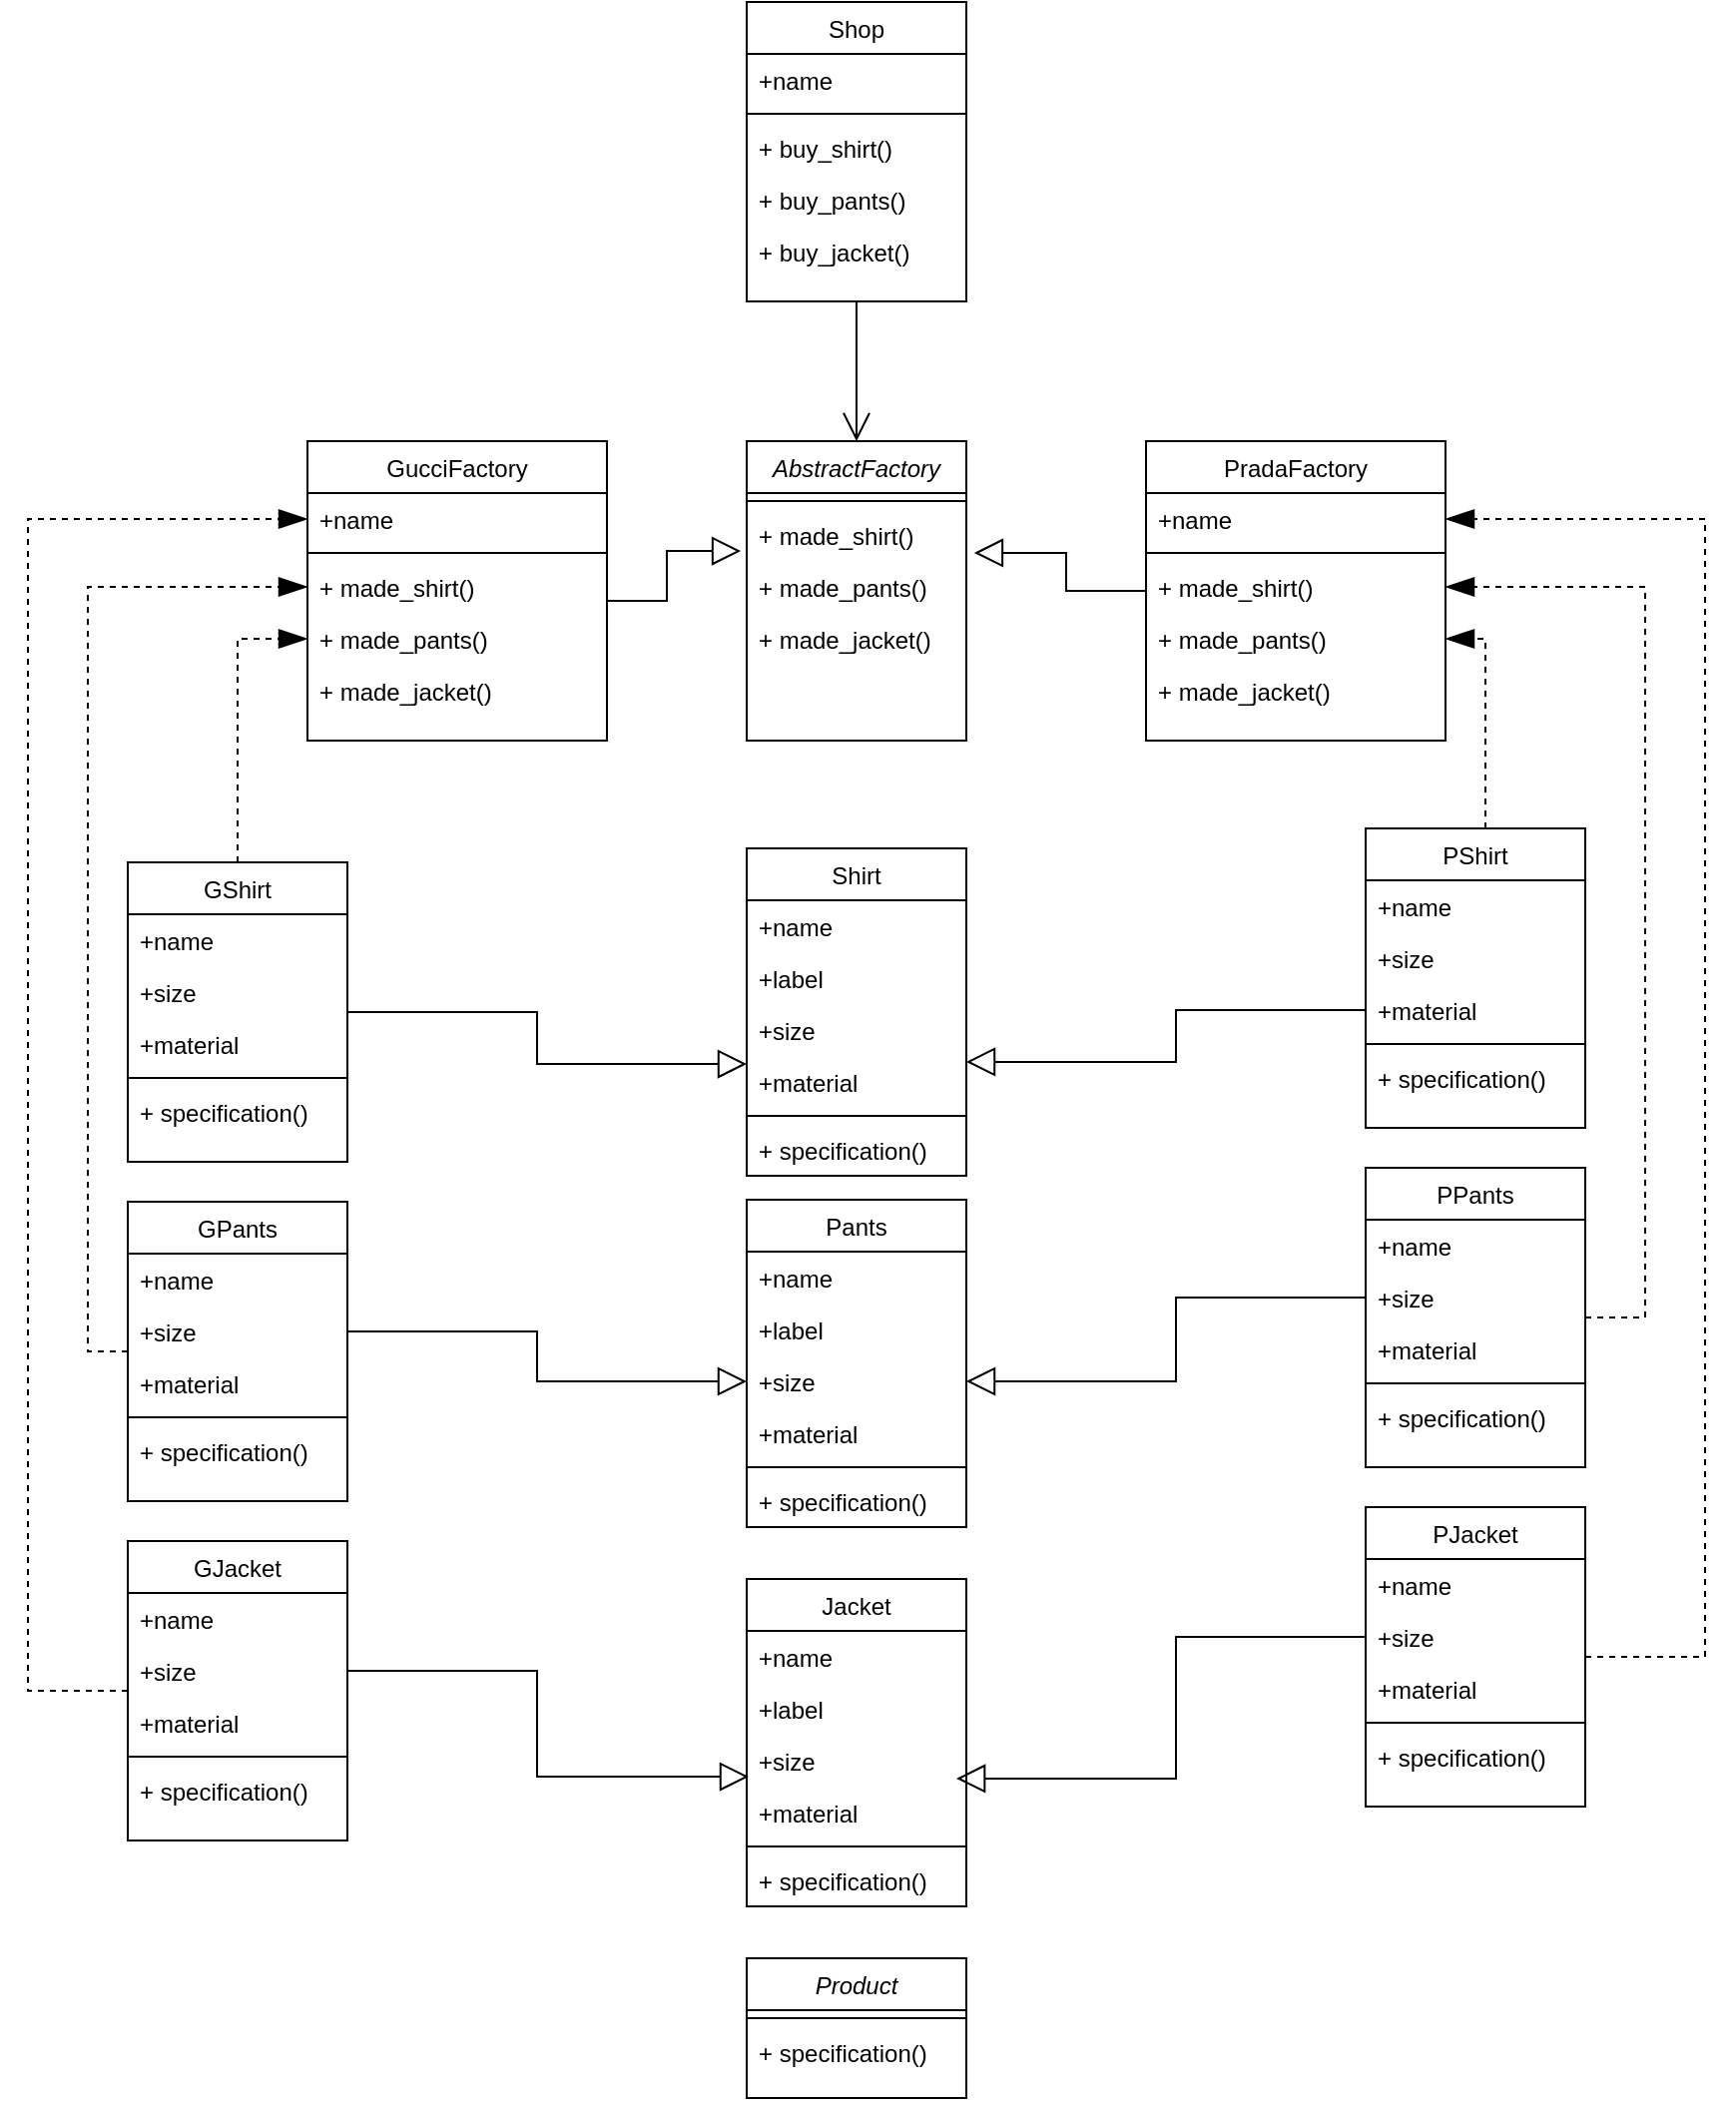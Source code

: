 <mxfile version="16.5.6" type="github">
  <diagram id="C5RBs43oDa-KdzZeNtuy" name="Page-1">
    <mxGraphModel dx="1773" dy="645" grid="1" gridSize="10" guides="1" tooltips="1" connect="1" arrows="1" fold="1" page="1" pageScale="1" pageWidth="827" pageHeight="1169" math="0" shadow="0">
      <root>
        <mxCell id="WIyWlLk6GJQsqaUBKTNV-0" />
        <mxCell id="WIyWlLk6GJQsqaUBKTNV-1" parent="WIyWlLk6GJQsqaUBKTNV-0" />
        <mxCell id="zkfFHV4jXpPFQw0GAbJ--0" value="AbstractFactory" style="swimlane;fontStyle=2;align=center;verticalAlign=top;childLayout=stackLayout;horizontal=1;startSize=26;horizontalStack=0;resizeParent=1;resizeLast=0;collapsible=1;marginBottom=0;rounded=0;shadow=0;strokeWidth=1;" parent="WIyWlLk6GJQsqaUBKTNV-1" vertex="1">
          <mxGeometry x="-260" y="380" width="110" height="150" as="geometry">
            <mxRectangle x="230" y="140" width="160" height="26" as="alternateBounds" />
          </mxGeometry>
        </mxCell>
        <mxCell id="zkfFHV4jXpPFQw0GAbJ--4" value="" style="line;html=1;strokeWidth=1;align=left;verticalAlign=middle;spacingTop=-1;spacingLeft=3;spacingRight=3;rotatable=0;labelPosition=right;points=[];portConstraint=eastwest;" parent="zkfFHV4jXpPFQw0GAbJ--0" vertex="1">
          <mxGeometry y="26" width="110" height="8" as="geometry" />
        </mxCell>
        <mxCell id="zkfFHV4jXpPFQw0GAbJ--5" value="+ made_shirt()" style="text;align=left;verticalAlign=top;spacingLeft=4;spacingRight=4;overflow=hidden;rotatable=0;points=[[0,0.5],[1,0.5]];portConstraint=eastwest;" parent="zkfFHV4jXpPFQw0GAbJ--0" vertex="1">
          <mxGeometry y="34" width="110" height="26" as="geometry" />
        </mxCell>
        <mxCell id="LVnEuupaB2JbESiv3pzQ-0" value="+ made_pants()" style="text;align=left;verticalAlign=top;spacingLeft=4;spacingRight=4;overflow=hidden;rotatable=0;points=[[0,0.5],[1,0.5]];portConstraint=eastwest;" parent="zkfFHV4jXpPFQw0GAbJ--0" vertex="1">
          <mxGeometry y="60" width="110" height="26" as="geometry" />
        </mxCell>
        <mxCell id="LVnEuupaB2JbESiv3pzQ-1" value="+ made_jacket()" style="text;align=left;verticalAlign=top;spacingLeft=4;spacingRight=4;overflow=hidden;rotatable=0;points=[[0,0.5],[1,0.5]];portConstraint=eastwest;" parent="zkfFHV4jXpPFQw0GAbJ--0" vertex="1">
          <mxGeometry y="86" width="110" height="26" as="geometry" />
        </mxCell>
        <mxCell id="LVnEuupaB2JbESiv3pzQ-2" value="Product" style="swimlane;fontStyle=2;align=center;verticalAlign=top;childLayout=stackLayout;horizontal=1;startSize=26;horizontalStack=0;resizeParent=1;resizeLast=0;collapsible=1;marginBottom=0;rounded=0;shadow=0;strokeWidth=1;" parent="WIyWlLk6GJQsqaUBKTNV-1" vertex="1">
          <mxGeometry x="-260" y="1140" width="110" height="70" as="geometry">
            <mxRectangle x="230" y="140" width="160" height="26" as="alternateBounds" />
          </mxGeometry>
        </mxCell>
        <mxCell id="LVnEuupaB2JbESiv3pzQ-4" value="" style="line;html=1;strokeWidth=1;align=left;verticalAlign=middle;spacingTop=-1;spacingLeft=3;spacingRight=3;rotatable=0;labelPosition=right;points=[];portConstraint=eastwest;" parent="LVnEuupaB2JbESiv3pzQ-2" vertex="1">
          <mxGeometry y="26" width="110" height="8" as="geometry" />
        </mxCell>
        <mxCell id="LVnEuupaB2JbESiv3pzQ-5" value="+ specification()" style="text;align=left;verticalAlign=top;spacingLeft=4;spacingRight=4;overflow=hidden;rotatable=0;points=[[0,0.5],[1,0.5]];portConstraint=eastwest;" parent="LVnEuupaB2JbESiv3pzQ-2" vertex="1">
          <mxGeometry y="34" width="110" height="26" as="geometry" />
        </mxCell>
        <mxCell id="LVnEuupaB2JbESiv3pzQ-10" value="Shirt" style="swimlane;fontStyle=0;align=center;verticalAlign=top;childLayout=stackLayout;horizontal=1;startSize=26;horizontalStack=0;resizeParent=1;resizeLast=0;collapsible=1;marginBottom=0;rounded=0;shadow=0;strokeWidth=1;" parent="WIyWlLk6GJQsqaUBKTNV-1" vertex="1">
          <mxGeometry x="-260" y="584" width="110" height="164" as="geometry">
            <mxRectangle x="230" y="140" width="160" height="26" as="alternateBounds" />
          </mxGeometry>
        </mxCell>
        <mxCell id="LVnEuupaB2JbESiv3pzQ-11" value="+name" style="text;align=left;verticalAlign=top;spacingLeft=4;spacingRight=4;overflow=hidden;rotatable=0;points=[[0,0.5],[1,0.5]];portConstraint=eastwest;" parent="LVnEuupaB2JbESiv3pzQ-10" vertex="1">
          <mxGeometry y="26" width="110" height="26" as="geometry" />
        </mxCell>
        <mxCell id="ZQeqaOWIvmMTybY1HaR6-1" value="+label" style="text;align=left;verticalAlign=top;spacingLeft=4;spacingRight=4;overflow=hidden;rotatable=0;points=[[0,0.5],[1,0.5]];portConstraint=eastwest;" vertex="1" parent="LVnEuupaB2JbESiv3pzQ-10">
          <mxGeometry y="52" width="110" height="26" as="geometry" />
        </mxCell>
        <mxCell id="LVnEuupaB2JbESiv3pzQ-12" value="+size" style="text;align=left;verticalAlign=top;spacingLeft=4;spacingRight=4;overflow=hidden;rotatable=0;points=[[0,0.5],[1,0.5]];portConstraint=eastwest;" parent="LVnEuupaB2JbESiv3pzQ-10" vertex="1">
          <mxGeometry y="78" width="110" height="26" as="geometry" />
        </mxCell>
        <mxCell id="LVnEuupaB2JbESiv3pzQ-13" value="+material" style="text;align=left;verticalAlign=top;spacingLeft=4;spacingRight=4;overflow=hidden;rotatable=0;points=[[0,0.5],[1,0.5]];portConstraint=eastwest;" parent="LVnEuupaB2JbESiv3pzQ-10" vertex="1">
          <mxGeometry y="104" width="110" height="26" as="geometry" />
        </mxCell>
        <mxCell id="LVnEuupaB2JbESiv3pzQ-14" value="" style="line;html=1;strokeWidth=1;align=left;verticalAlign=middle;spacingTop=-1;spacingLeft=3;spacingRight=3;rotatable=0;labelPosition=right;points=[];portConstraint=eastwest;" parent="LVnEuupaB2JbESiv3pzQ-10" vertex="1">
          <mxGeometry y="130" width="110" height="8" as="geometry" />
        </mxCell>
        <mxCell id="LVnEuupaB2JbESiv3pzQ-15" value="+ specification()" style="text;align=left;verticalAlign=top;spacingLeft=4;spacingRight=4;overflow=hidden;rotatable=0;points=[[0,0.5],[1,0.5]];portConstraint=eastwest;" parent="LVnEuupaB2JbESiv3pzQ-10" vertex="1">
          <mxGeometry y="138" width="110" height="26" as="geometry" />
        </mxCell>
        <mxCell id="LVnEuupaB2JbESiv3pzQ-16" value="Pants" style="swimlane;fontStyle=0;align=center;verticalAlign=top;childLayout=stackLayout;horizontal=1;startSize=26;horizontalStack=0;resizeParent=1;resizeLast=0;collapsible=1;marginBottom=0;rounded=0;shadow=0;strokeWidth=1;" parent="WIyWlLk6GJQsqaUBKTNV-1" vertex="1">
          <mxGeometry x="-260" y="760" width="110" height="164" as="geometry">
            <mxRectangle x="230" y="140" width="160" height="26" as="alternateBounds" />
          </mxGeometry>
        </mxCell>
        <mxCell id="LVnEuupaB2JbESiv3pzQ-17" value="+name" style="text;align=left;verticalAlign=top;spacingLeft=4;spacingRight=4;overflow=hidden;rotatable=0;points=[[0,0.5],[1,0.5]];portConstraint=eastwest;" parent="LVnEuupaB2JbESiv3pzQ-16" vertex="1">
          <mxGeometry y="26" width="110" height="26" as="geometry" />
        </mxCell>
        <mxCell id="ZQeqaOWIvmMTybY1HaR6-3" value="+label" style="text;align=left;verticalAlign=top;spacingLeft=4;spacingRight=4;overflow=hidden;rotatable=0;points=[[0,0.5],[1,0.5]];portConstraint=eastwest;" vertex="1" parent="LVnEuupaB2JbESiv3pzQ-16">
          <mxGeometry y="52" width="110" height="26" as="geometry" />
        </mxCell>
        <mxCell id="LVnEuupaB2JbESiv3pzQ-18" value="+size" style="text;align=left;verticalAlign=top;spacingLeft=4;spacingRight=4;overflow=hidden;rotatable=0;points=[[0,0.5],[1,0.5]];portConstraint=eastwest;" parent="LVnEuupaB2JbESiv3pzQ-16" vertex="1">
          <mxGeometry y="78" width="110" height="26" as="geometry" />
        </mxCell>
        <mxCell id="LVnEuupaB2JbESiv3pzQ-19" value="+material" style="text;align=left;verticalAlign=top;spacingLeft=4;spacingRight=4;overflow=hidden;rotatable=0;points=[[0,0.5],[1,0.5]];portConstraint=eastwest;" parent="LVnEuupaB2JbESiv3pzQ-16" vertex="1">
          <mxGeometry y="104" width="110" height="26" as="geometry" />
        </mxCell>
        <mxCell id="LVnEuupaB2JbESiv3pzQ-20" value="" style="line;html=1;strokeWidth=1;align=left;verticalAlign=middle;spacingTop=-1;spacingLeft=3;spacingRight=3;rotatable=0;labelPosition=right;points=[];portConstraint=eastwest;" parent="LVnEuupaB2JbESiv3pzQ-16" vertex="1">
          <mxGeometry y="130" width="110" height="8" as="geometry" />
        </mxCell>
        <mxCell id="LVnEuupaB2JbESiv3pzQ-21" value="+ specification()" style="text;align=left;verticalAlign=top;spacingLeft=4;spacingRight=4;overflow=hidden;rotatable=0;points=[[0,0.5],[1,0.5]];portConstraint=eastwest;" parent="LVnEuupaB2JbESiv3pzQ-16" vertex="1">
          <mxGeometry y="138" width="110" height="26" as="geometry" />
        </mxCell>
        <mxCell id="LVnEuupaB2JbESiv3pzQ-22" value="Jacket" style="swimlane;fontStyle=0;align=center;verticalAlign=top;childLayout=stackLayout;horizontal=1;startSize=26;horizontalStack=0;resizeParent=1;resizeLast=0;collapsible=1;marginBottom=0;rounded=0;shadow=0;strokeWidth=1;" parent="WIyWlLk6GJQsqaUBKTNV-1" vertex="1">
          <mxGeometry x="-260" y="950" width="110" height="164" as="geometry">
            <mxRectangle x="230" y="140" width="160" height="26" as="alternateBounds" />
          </mxGeometry>
        </mxCell>
        <mxCell id="LVnEuupaB2JbESiv3pzQ-23" value="+name" style="text;align=left;verticalAlign=top;spacingLeft=4;spacingRight=4;overflow=hidden;rotatable=0;points=[[0,0.5],[1,0.5]];portConstraint=eastwest;" parent="LVnEuupaB2JbESiv3pzQ-22" vertex="1">
          <mxGeometry y="26" width="110" height="26" as="geometry" />
        </mxCell>
        <mxCell id="ZQeqaOWIvmMTybY1HaR6-4" value="+label" style="text;align=left;verticalAlign=top;spacingLeft=4;spacingRight=4;overflow=hidden;rotatable=0;points=[[0,0.5],[1,0.5]];portConstraint=eastwest;" vertex="1" parent="LVnEuupaB2JbESiv3pzQ-22">
          <mxGeometry y="52" width="110" height="26" as="geometry" />
        </mxCell>
        <mxCell id="LVnEuupaB2JbESiv3pzQ-24" value="+size" style="text;align=left;verticalAlign=top;spacingLeft=4;spacingRight=4;overflow=hidden;rotatable=0;points=[[0,0.5],[1,0.5]];portConstraint=eastwest;" parent="LVnEuupaB2JbESiv3pzQ-22" vertex="1">
          <mxGeometry y="78" width="110" height="26" as="geometry" />
        </mxCell>
        <mxCell id="LVnEuupaB2JbESiv3pzQ-25" value="+material" style="text;align=left;verticalAlign=top;spacingLeft=4;spacingRight=4;overflow=hidden;rotatable=0;points=[[0,0.5],[1,0.5]];portConstraint=eastwest;" parent="LVnEuupaB2JbESiv3pzQ-22" vertex="1">
          <mxGeometry y="104" width="110" height="26" as="geometry" />
        </mxCell>
        <mxCell id="LVnEuupaB2JbESiv3pzQ-26" value="" style="line;html=1;strokeWidth=1;align=left;verticalAlign=middle;spacingTop=-1;spacingLeft=3;spacingRight=3;rotatable=0;labelPosition=right;points=[];portConstraint=eastwest;" parent="LVnEuupaB2JbESiv3pzQ-22" vertex="1">
          <mxGeometry y="130" width="110" height="8" as="geometry" />
        </mxCell>
        <mxCell id="LVnEuupaB2JbESiv3pzQ-27" value="+ specification()" style="text;align=left;verticalAlign=top;spacingLeft=4;spacingRight=4;overflow=hidden;rotatable=0;points=[[0,0.5],[1,0.5]];portConstraint=eastwest;" parent="LVnEuupaB2JbESiv3pzQ-22" vertex="1">
          <mxGeometry y="138" width="110" height="26" as="geometry" />
        </mxCell>
        <mxCell id="LVnEuupaB2JbESiv3pzQ-115" value="" style="group" parent="WIyWlLk6GJQsqaUBKTNV-1" vertex="1" connectable="0">
          <mxGeometry x="-570" y="380" width="240" height="701" as="geometry" />
        </mxCell>
        <mxCell id="LVnEuupaB2JbESiv3pzQ-119" style="edgeStyle=orthogonalEdgeStyle;rounded=0;orthogonalLoop=1;jettySize=auto;html=1;entryX=0;entryY=0.5;entryDx=0;entryDy=0;endArrow=blockThin;endFill=1;dashed=1;endSize=12;" parent="LVnEuupaB2JbESiv3pzQ-115" source="LVnEuupaB2JbESiv3pzQ-79" target="LVnEuupaB2JbESiv3pzQ-42" edge="1">
          <mxGeometry relative="1" as="geometry">
            <Array as="points">
              <mxPoint x="-20" y="456" />
              <mxPoint x="-20" y="73" />
            </Array>
          </mxGeometry>
        </mxCell>
        <mxCell id="LVnEuupaB2JbESiv3pzQ-79" value="GPants" style="swimlane;fontStyle=0;align=center;verticalAlign=top;childLayout=stackLayout;horizontal=1;startSize=26;horizontalStack=0;resizeParent=1;resizeLast=0;collapsible=1;marginBottom=0;rounded=0;shadow=0;strokeWidth=1;" parent="LVnEuupaB2JbESiv3pzQ-115" vertex="1">
          <mxGeometry y="381" width="110" height="150" as="geometry">
            <mxRectangle x="230" y="140" width="160" height="26" as="alternateBounds" />
          </mxGeometry>
        </mxCell>
        <mxCell id="LVnEuupaB2JbESiv3pzQ-80" value="+name" style="text;align=left;verticalAlign=top;spacingLeft=4;spacingRight=4;overflow=hidden;rotatable=0;points=[[0,0.5],[1,0.5]];portConstraint=eastwest;" parent="LVnEuupaB2JbESiv3pzQ-79" vertex="1">
          <mxGeometry y="26" width="110" height="26" as="geometry" />
        </mxCell>
        <mxCell id="LVnEuupaB2JbESiv3pzQ-81" value="+size" style="text;align=left;verticalAlign=top;spacingLeft=4;spacingRight=4;overflow=hidden;rotatable=0;points=[[0,0.5],[1,0.5]];portConstraint=eastwest;" parent="LVnEuupaB2JbESiv3pzQ-79" vertex="1">
          <mxGeometry y="52" width="110" height="26" as="geometry" />
        </mxCell>
        <mxCell id="LVnEuupaB2JbESiv3pzQ-82" value="+material" style="text;align=left;verticalAlign=top;spacingLeft=4;spacingRight=4;overflow=hidden;rotatable=0;points=[[0,0.5],[1,0.5]];portConstraint=eastwest;" parent="LVnEuupaB2JbESiv3pzQ-79" vertex="1">
          <mxGeometry y="78" width="110" height="26" as="geometry" />
        </mxCell>
        <mxCell id="LVnEuupaB2JbESiv3pzQ-83" value="" style="line;html=1;strokeWidth=1;align=left;verticalAlign=middle;spacingTop=-1;spacingLeft=3;spacingRight=3;rotatable=0;labelPosition=right;points=[];portConstraint=eastwest;" parent="LVnEuupaB2JbESiv3pzQ-79" vertex="1">
          <mxGeometry y="104" width="110" height="8" as="geometry" />
        </mxCell>
        <mxCell id="LVnEuupaB2JbESiv3pzQ-84" value="+ specification()" style="text;align=left;verticalAlign=top;spacingLeft=4;spacingRight=4;overflow=hidden;rotatable=0;points=[[0,0.5],[1,0.5]];portConstraint=eastwest;" parent="LVnEuupaB2JbESiv3pzQ-79" vertex="1">
          <mxGeometry y="112" width="110" height="26" as="geometry" />
        </mxCell>
        <mxCell id="LVnEuupaB2JbESiv3pzQ-120" style="edgeStyle=orthogonalEdgeStyle;rounded=0;orthogonalLoop=1;jettySize=auto;html=1;entryX=0;entryY=0.5;entryDx=0;entryDy=0;endArrow=blockThin;endFill=1;dashed=1;endSize=12;" parent="LVnEuupaB2JbESiv3pzQ-115" source="LVnEuupaB2JbESiv3pzQ-85" target="LVnEuupaB2JbESiv3pzQ-40" edge="1">
          <mxGeometry relative="1" as="geometry">
            <Array as="points">
              <mxPoint x="-50" y="626" />
              <mxPoint x="-50" y="39" />
            </Array>
          </mxGeometry>
        </mxCell>
        <mxCell id="LVnEuupaB2JbESiv3pzQ-85" value="GJacket" style="swimlane;fontStyle=0;align=center;verticalAlign=top;childLayout=stackLayout;horizontal=1;startSize=26;horizontalStack=0;resizeParent=1;resizeLast=0;collapsible=1;marginBottom=0;rounded=0;shadow=0;strokeWidth=1;" parent="LVnEuupaB2JbESiv3pzQ-115" vertex="1">
          <mxGeometry y="551" width="110" height="150" as="geometry">
            <mxRectangle x="230" y="140" width="160" height="26" as="alternateBounds" />
          </mxGeometry>
        </mxCell>
        <mxCell id="LVnEuupaB2JbESiv3pzQ-86" value="+name" style="text;align=left;verticalAlign=top;spacingLeft=4;spacingRight=4;overflow=hidden;rotatable=0;points=[[0,0.5],[1,0.5]];portConstraint=eastwest;" parent="LVnEuupaB2JbESiv3pzQ-85" vertex="1">
          <mxGeometry y="26" width="110" height="26" as="geometry" />
        </mxCell>
        <mxCell id="LVnEuupaB2JbESiv3pzQ-87" value="+size" style="text;align=left;verticalAlign=top;spacingLeft=4;spacingRight=4;overflow=hidden;rotatable=0;points=[[0,0.5],[1,0.5]];portConstraint=eastwest;" parent="LVnEuupaB2JbESiv3pzQ-85" vertex="1">
          <mxGeometry y="52" width="110" height="26" as="geometry" />
        </mxCell>
        <mxCell id="LVnEuupaB2JbESiv3pzQ-88" value="+material" style="text;align=left;verticalAlign=top;spacingLeft=4;spacingRight=4;overflow=hidden;rotatable=0;points=[[0,0.5],[1,0.5]];portConstraint=eastwest;" parent="LVnEuupaB2JbESiv3pzQ-85" vertex="1">
          <mxGeometry y="78" width="110" height="26" as="geometry" />
        </mxCell>
        <mxCell id="LVnEuupaB2JbESiv3pzQ-89" value="" style="line;html=1;strokeWidth=1;align=left;verticalAlign=middle;spacingTop=-1;spacingLeft=3;spacingRight=3;rotatable=0;labelPosition=right;points=[];portConstraint=eastwest;" parent="LVnEuupaB2JbESiv3pzQ-85" vertex="1">
          <mxGeometry y="104" width="110" height="8" as="geometry" />
        </mxCell>
        <mxCell id="LVnEuupaB2JbESiv3pzQ-90" value="+ specification()" style="text;align=left;verticalAlign=top;spacingLeft=4;spacingRight=4;overflow=hidden;rotatable=0;points=[[0,0.5],[1,0.5]];portConstraint=eastwest;" parent="LVnEuupaB2JbESiv3pzQ-85" vertex="1">
          <mxGeometry y="112" width="110" height="26" as="geometry" />
        </mxCell>
        <mxCell id="LVnEuupaB2JbESiv3pzQ-39" value="GucciFactory" style="swimlane;fontStyle=0;align=center;verticalAlign=top;childLayout=stackLayout;horizontal=1;startSize=26;horizontalStack=0;resizeParent=1;resizeLast=0;collapsible=1;marginBottom=0;rounded=0;shadow=0;strokeWidth=1;" parent="LVnEuupaB2JbESiv3pzQ-115" vertex="1">
          <mxGeometry x="90" width="150" height="150" as="geometry">
            <mxRectangle x="230" y="140" width="160" height="26" as="alternateBounds" />
          </mxGeometry>
        </mxCell>
        <mxCell id="LVnEuupaB2JbESiv3pzQ-40" value="+name" style="text;align=left;verticalAlign=top;spacingLeft=4;spacingRight=4;overflow=hidden;rotatable=0;points=[[0,0.5],[1,0.5]];portConstraint=eastwest;" parent="LVnEuupaB2JbESiv3pzQ-39" vertex="1">
          <mxGeometry y="26" width="150" height="26" as="geometry" />
        </mxCell>
        <mxCell id="LVnEuupaB2JbESiv3pzQ-41" value="" style="line;html=1;strokeWidth=1;align=left;verticalAlign=middle;spacingTop=-1;spacingLeft=3;spacingRight=3;rotatable=0;labelPosition=right;points=[];portConstraint=eastwest;" parent="LVnEuupaB2JbESiv3pzQ-39" vertex="1">
          <mxGeometry y="52" width="150" height="8" as="geometry" />
        </mxCell>
        <mxCell id="LVnEuupaB2JbESiv3pzQ-42" value="+ made_shirt()" style="text;align=left;verticalAlign=top;spacingLeft=4;spacingRight=4;overflow=hidden;rotatable=0;points=[[0,0.5],[1,0.5]];portConstraint=eastwest;" parent="LVnEuupaB2JbESiv3pzQ-39" vertex="1">
          <mxGeometry y="60" width="150" height="26" as="geometry" />
        </mxCell>
        <mxCell id="LVnEuupaB2JbESiv3pzQ-43" value="+ made_pants()" style="text;align=left;verticalAlign=top;spacingLeft=4;spacingRight=4;overflow=hidden;rotatable=0;points=[[0,0.5],[1,0.5]];portConstraint=eastwest;" parent="LVnEuupaB2JbESiv3pzQ-39" vertex="1">
          <mxGeometry y="86" width="150" height="26" as="geometry" />
        </mxCell>
        <mxCell id="LVnEuupaB2JbESiv3pzQ-44" value="+ made_jacket()" style="text;align=left;verticalAlign=top;spacingLeft=4;spacingRight=4;overflow=hidden;rotatable=0;points=[[0,0.5],[1,0.5]];portConstraint=eastwest;" parent="LVnEuupaB2JbESiv3pzQ-39" vertex="1">
          <mxGeometry y="112" width="150" height="26" as="geometry" />
        </mxCell>
        <mxCell id="LVnEuupaB2JbESiv3pzQ-118" style="edgeStyle=orthogonalEdgeStyle;rounded=0;orthogonalLoop=1;jettySize=auto;html=1;endArrow=blockThin;endFill=1;dashed=1;endSize=12;" parent="LVnEuupaB2JbESiv3pzQ-115" source="LVnEuupaB2JbESiv3pzQ-73" target="LVnEuupaB2JbESiv3pzQ-43" edge="1">
          <mxGeometry relative="1" as="geometry" />
        </mxCell>
        <mxCell id="LVnEuupaB2JbESiv3pzQ-73" value="GShirt" style="swimlane;fontStyle=0;align=center;verticalAlign=top;childLayout=stackLayout;horizontal=1;startSize=26;horizontalStack=0;resizeParent=1;resizeLast=0;collapsible=1;marginBottom=0;rounded=0;shadow=0;strokeWidth=1;" parent="LVnEuupaB2JbESiv3pzQ-115" vertex="1">
          <mxGeometry y="211" width="110" height="150" as="geometry">
            <mxRectangle x="230" y="140" width="160" height="26" as="alternateBounds" />
          </mxGeometry>
        </mxCell>
        <mxCell id="LVnEuupaB2JbESiv3pzQ-74" value="+name" style="text;align=left;verticalAlign=top;spacingLeft=4;spacingRight=4;overflow=hidden;rotatable=0;points=[[0,0.5],[1,0.5]];portConstraint=eastwest;" parent="LVnEuupaB2JbESiv3pzQ-73" vertex="1">
          <mxGeometry y="26" width="110" height="26" as="geometry" />
        </mxCell>
        <mxCell id="LVnEuupaB2JbESiv3pzQ-75" value="+size" style="text;align=left;verticalAlign=top;spacingLeft=4;spacingRight=4;overflow=hidden;rotatable=0;points=[[0,0.5],[1,0.5]];portConstraint=eastwest;" parent="LVnEuupaB2JbESiv3pzQ-73" vertex="1">
          <mxGeometry y="52" width="110" height="26" as="geometry" />
        </mxCell>
        <mxCell id="LVnEuupaB2JbESiv3pzQ-76" value="+material" style="text;align=left;verticalAlign=top;spacingLeft=4;spacingRight=4;overflow=hidden;rotatable=0;points=[[0,0.5],[1,0.5]];portConstraint=eastwest;" parent="LVnEuupaB2JbESiv3pzQ-73" vertex="1">
          <mxGeometry y="78" width="110" height="26" as="geometry" />
        </mxCell>
        <mxCell id="LVnEuupaB2JbESiv3pzQ-77" value="" style="line;html=1;strokeWidth=1;align=left;verticalAlign=middle;spacingTop=-1;spacingLeft=3;spacingRight=3;rotatable=0;labelPosition=right;points=[];portConstraint=eastwest;" parent="LVnEuupaB2JbESiv3pzQ-73" vertex="1">
          <mxGeometry y="104" width="110" height="8" as="geometry" />
        </mxCell>
        <mxCell id="LVnEuupaB2JbESiv3pzQ-78" value="+ specification()" style="text;align=left;verticalAlign=top;spacingLeft=4;spacingRight=4;overflow=hidden;rotatable=0;points=[[0,0.5],[1,0.5]];portConstraint=eastwest;" parent="LVnEuupaB2JbESiv3pzQ-73" vertex="1">
          <mxGeometry y="112" width="110" height="26" as="geometry" />
        </mxCell>
        <mxCell id="LVnEuupaB2JbESiv3pzQ-117" value="" style="group" parent="WIyWlLk6GJQsqaUBKTNV-1" vertex="1" connectable="0">
          <mxGeometry x="-60" y="380" width="220" height="684" as="geometry" />
        </mxCell>
        <mxCell id="LVnEuupaB2JbESiv3pzQ-122" style="edgeStyle=orthogonalEdgeStyle;rounded=0;orthogonalLoop=1;jettySize=auto;html=1;entryX=1;entryY=0.5;entryDx=0;entryDy=0;endArrow=blockThin;endFill=1;dashed=1;endSize=12;" parent="LVnEuupaB2JbESiv3pzQ-117" source="LVnEuupaB2JbESiv3pzQ-97" target="LVnEuupaB2JbESiv3pzQ-48" edge="1">
          <mxGeometry relative="1" as="geometry">
            <Array as="points">
              <mxPoint x="250" y="439" />
              <mxPoint x="250" y="73" />
            </Array>
          </mxGeometry>
        </mxCell>
        <mxCell id="LVnEuupaB2JbESiv3pzQ-97" value="PPants" style="swimlane;fontStyle=0;align=center;verticalAlign=top;childLayout=stackLayout;horizontal=1;startSize=26;horizontalStack=0;resizeParent=1;resizeLast=0;collapsible=1;marginBottom=0;rounded=0;shadow=0;strokeWidth=1;" parent="LVnEuupaB2JbESiv3pzQ-117" vertex="1">
          <mxGeometry x="110" y="364" width="110" height="150" as="geometry">
            <mxRectangle x="230" y="140" width="160" height="26" as="alternateBounds" />
          </mxGeometry>
        </mxCell>
        <mxCell id="LVnEuupaB2JbESiv3pzQ-98" value="+name" style="text;align=left;verticalAlign=top;spacingLeft=4;spacingRight=4;overflow=hidden;rotatable=0;points=[[0,0.5],[1,0.5]];portConstraint=eastwest;" parent="LVnEuupaB2JbESiv3pzQ-97" vertex="1">
          <mxGeometry y="26" width="110" height="26" as="geometry" />
        </mxCell>
        <mxCell id="LVnEuupaB2JbESiv3pzQ-99" value="+size" style="text;align=left;verticalAlign=top;spacingLeft=4;spacingRight=4;overflow=hidden;rotatable=0;points=[[0,0.5],[1,0.5]];portConstraint=eastwest;" parent="LVnEuupaB2JbESiv3pzQ-97" vertex="1">
          <mxGeometry y="52" width="110" height="26" as="geometry" />
        </mxCell>
        <mxCell id="LVnEuupaB2JbESiv3pzQ-100" value="+material" style="text;align=left;verticalAlign=top;spacingLeft=4;spacingRight=4;overflow=hidden;rotatable=0;points=[[0,0.5],[1,0.5]];portConstraint=eastwest;" parent="LVnEuupaB2JbESiv3pzQ-97" vertex="1">
          <mxGeometry y="78" width="110" height="26" as="geometry" />
        </mxCell>
        <mxCell id="LVnEuupaB2JbESiv3pzQ-101" value="" style="line;html=1;strokeWidth=1;align=left;verticalAlign=middle;spacingTop=-1;spacingLeft=3;spacingRight=3;rotatable=0;labelPosition=right;points=[];portConstraint=eastwest;" parent="LVnEuupaB2JbESiv3pzQ-97" vertex="1">
          <mxGeometry y="104" width="110" height="8" as="geometry" />
        </mxCell>
        <mxCell id="LVnEuupaB2JbESiv3pzQ-102" value="+ specification()" style="text;align=left;verticalAlign=top;spacingLeft=4;spacingRight=4;overflow=hidden;rotatable=0;points=[[0,0.5],[1,0.5]];portConstraint=eastwest;" parent="LVnEuupaB2JbESiv3pzQ-97" vertex="1">
          <mxGeometry y="112" width="110" height="26" as="geometry" />
        </mxCell>
        <mxCell id="LVnEuupaB2JbESiv3pzQ-123" style="edgeStyle=orthogonalEdgeStyle;rounded=0;orthogonalLoop=1;jettySize=auto;html=1;entryX=1;entryY=0.5;entryDx=0;entryDy=0;endArrow=blockThin;endFill=1;dashed=1;endSize=12;" parent="LVnEuupaB2JbESiv3pzQ-117" source="LVnEuupaB2JbESiv3pzQ-103" target="LVnEuupaB2JbESiv3pzQ-46" edge="1">
          <mxGeometry relative="1" as="geometry">
            <Array as="points">
              <mxPoint x="280" y="609" />
              <mxPoint x="280" y="39" />
            </Array>
          </mxGeometry>
        </mxCell>
        <mxCell id="LVnEuupaB2JbESiv3pzQ-103" value="PJacket" style="swimlane;fontStyle=0;align=center;verticalAlign=top;childLayout=stackLayout;horizontal=1;startSize=26;horizontalStack=0;resizeParent=1;resizeLast=0;collapsible=1;marginBottom=0;rounded=0;shadow=0;strokeWidth=1;" parent="LVnEuupaB2JbESiv3pzQ-117" vertex="1">
          <mxGeometry x="110" y="534" width="110" height="150" as="geometry">
            <mxRectangle x="230" y="140" width="160" height="26" as="alternateBounds" />
          </mxGeometry>
        </mxCell>
        <mxCell id="LVnEuupaB2JbESiv3pzQ-104" value="+name" style="text;align=left;verticalAlign=top;spacingLeft=4;spacingRight=4;overflow=hidden;rotatable=0;points=[[0,0.5],[1,0.5]];portConstraint=eastwest;" parent="LVnEuupaB2JbESiv3pzQ-103" vertex="1">
          <mxGeometry y="26" width="110" height="26" as="geometry" />
        </mxCell>
        <mxCell id="LVnEuupaB2JbESiv3pzQ-105" value="+size" style="text;align=left;verticalAlign=top;spacingLeft=4;spacingRight=4;overflow=hidden;rotatable=0;points=[[0,0.5],[1,0.5]];portConstraint=eastwest;" parent="LVnEuupaB2JbESiv3pzQ-103" vertex="1">
          <mxGeometry y="52" width="110" height="26" as="geometry" />
        </mxCell>
        <mxCell id="LVnEuupaB2JbESiv3pzQ-106" value="+material" style="text;align=left;verticalAlign=top;spacingLeft=4;spacingRight=4;overflow=hidden;rotatable=0;points=[[0,0.5],[1,0.5]];portConstraint=eastwest;" parent="LVnEuupaB2JbESiv3pzQ-103" vertex="1">
          <mxGeometry y="78" width="110" height="26" as="geometry" />
        </mxCell>
        <mxCell id="LVnEuupaB2JbESiv3pzQ-107" value="" style="line;html=1;strokeWidth=1;align=left;verticalAlign=middle;spacingTop=-1;spacingLeft=3;spacingRight=3;rotatable=0;labelPosition=right;points=[];portConstraint=eastwest;" parent="LVnEuupaB2JbESiv3pzQ-103" vertex="1">
          <mxGeometry y="104" width="110" height="8" as="geometry" />
        </mxCell>
        <mxCell id="LVnEuupaB2JbESiv3pzQ-108" value="+ specification()" style="text;align=left;verticalAlign=top;spacingLeft=4;spacingRight=4;overflow=hidden;rotatable=0;points=[[0,0.5],[1,0.5]];portConstraint=eastwest;" parent="LVnEuupaB2JbESiv3pzQ-103" vertex="1">
          <mxGeometry y="112" width="110" height="26" as="geometry" />
        </mxCell>
        <mxCell id="LVnEuupaB2JbESiv3pzQ-45" value="PradaFactory" style="swimlane;fontStyle=0;align=center;verticalAlign=top;childLayout=stackLayout;horizontal=1;startSize=26;horizontalStack=0;resizeParent=1;resizeLast=0;collapsible=1;marginBottom=0;rounded=0;shadow=0;strokeWidth=1;" parent="LVnEuupaB2JbESiv3pzQ-117" vertex="1">
          <mxGeometry width="150" height="150" as="geometry">
            <mxRectangle x="230" y="140" width="160" height="26" as="alternateBounds" />
          </mxGeometry>
        </mxCell>
        <mxCell id="LVnEuupaB2JbESiv3pzQ-46" value="+name" style="text;align=left;verticalAlign=top;spacingLeft=4;spacingRight=4;overflow=hidden;rotatable=0;points=[[0,0.5],[1,0.5]];portConstraint=eastwest;" parent="LVnEuupaB2JbESiv3pzQ-45" vertex="1">
          <mxGeometry y="26" width="150" height="26" as="geometry" />
        </mxCell>
        <mxCell id="LVnEuupaB2JbESiv3pzQ-47" value="" style="line;html=1;strokeWidth=1;align=left;verticalAlign=middle;spacingTop=-1;spacingLeft=3;spacingRight=3;rotatable=0;labelPosition=right;points=[];portConstraint=eastwest;" parent="LVnEuupaB2JbESiv3pzQ-45" vertex="1">
          <mxGeometry y="52" width="150" height="8" as="geometry" />
        </mxCell>
        <mxCell id="LVnEuupaB2JbESiv3pzQ-48" value="+ made_shirt()" style="text;align=left;verticalAlign=top;spacingLeft=4;spacingRight=4;overflow=hidden;rotatable=0;points=[[0,0.5],[1,0.5]];portConstraint=eastwest;" parent="LVnEuupaB2JbESiv3pzQ-45" vertex="1">
          <mxGeometry y="60" width="150" height="26" as="geometry" />
        </mxCell>
        <mxCell id="LVnEuupaB2JbESiv3pzQ-49" value="+ made_pants()" style="text;align=left;verticalAlign=top;spacingLeft=4;spacingRight=4;overflow=hidden;rotatable=0;points=[[0,0.5],[1,0.5]];portConstraint=eastwest;" parent="LVnEuupaB2JbESiv3pzQ-45" vertex="1">
          <mxGeometry y="86" width="150" height="26" as="geometry" />
        </mxCell>
        <mxCell id="LVnEuupaB2JbESiv3pzQ-50" value="+ made_jacket()" style="text;align=left;verticalAlign=top;spacingLeft=4;spacingRight=4;overflow=hidden;rotatable=0;points=[[0,0.5],[1,0.5]];portConstraint=eastwest;" parent="LVnEuupaB2JbESiv3pzQ-45" vertex="1">
          <mxGeometry y="112" width="150" height="26" as="geometry" />
        </mxCell>
        <mxCell id="LVnEuupaB2JbESiv3pzQ-121" style="edgeStyle=orthogonalEdgeStyle;rounded=0;orthogonalLoop=1;jettySize=auto;html=1;entryX=1;entryY=0.5;entryDx=0;entryDy=0;endArrow=blockThin;endFill=1;dashed=1;endSize=12;" parent="LVnEuupaB2JbESiv3pzQ-117" source="LVnEuupaB2JbESiv3pzQ-91" target="LVnEuupaB2JbESiv3pzQ-49" edge="1">
          <mxGeometry relative="1" as="geometry">
            <Array as="points">
              <mxPoint x="170" y="99" />
            </Array>
          </mxGeometry>
        </mxCell>
        <mxCell id="LVnEuupaB2JbESiv3pzQ-91" value="PShirt" style="swimlane;fontStyle=0;align=center;verticalAlign=top;childLayout=stackLayout;horizontal=1;startSize=26;horizontalStack=0;resizeParent=1;resizeLast=0;collapsible=1;marginBottom=0;rounded=0;shadow=0;strokeWidth=1;" parent="LVnEuupaB2JbESiv3pzQ-117" vertex="1">
          <mxGeometry x="110" y="194" width="110" height="150" as="geometry">
            <mxRectangle x="230" y="140" width="160" height="26" as="alternateBounds" />
          </mxGeometry>
        </mxCell>
        <mxCell id="LVnEuupaB2JbESiv3pzQ-92" value="+name" style="text;align=left;verticalAlign=top;spacingLeft=4;spacingRight=4;overflow=hidden;rotatable=0;points=[[0,0.5],[1,0.5]];portConstraint=eastwest;" parent="LVnEuupaB2JbESiv3pzQ-91" vertex="1">
          <mxGeometry y="26" width="110" height="26" as="geometry" />
        </mxCell>
        <mxCell id="LVnEuupaB2JbESiv3pzQ-93" value="+size" style="text;align=left;verticalAlign=top;spacingLeft=4;spacingRight=4;overflow=hidden;rotatable=0;points=[[0,0.5],[1,0.5]];portConstraint=eastwest;" parent="LVnEuupaB2JbESiv3pzQ-91" vertex="1">
          <mxGeometry y="52" width="110" height="26" as="geometry" />
        </mxCell>
        <mxCell id="LVnEuupaB2JbESiv3pzQ-94" value="+material" style="text;align=left;verticalAlign=top;spacingLeft=4;spacingRight=4;overflow=hidden;rotatable=0;points=[[0,0.5],[1,0.5]];portConstraint=eastwest;" parent="LVnEuupaB2JbESiv3pzQ-91" vertex="1">
          <mxGeometry y="78" width="110" height="26" as="geometry" />
        </mxCell>
        <mxCell id="LVnEuupaB2JbESiv3pzQ-95" value="" style="line;html=1;strokeWidth=1;align=left;verticalAlign=middle;spacingTop=-1;spacingLeft=3;spacingRight=3;rotatable=0;labelPosition=right;points=[];portConstraint=eastwest;" parent="LVnEuupaB2JbESiv3pzQ-91" vertex="1">
          <mxGeometry y="104" width="110" height="8" as="geometry" />
        </mxCell>
        <mxCell id="LVnEuupaB2JbESiv3pzQ-96" value="+ specification()" style="text;align=left;verticalAlign=top;spacingLeft=4;spacingRight=4;overflow=hidden;rotatable=0;points=[[0,0.5],[1,0.5]];portConstraint=eastwest;" parent="LVnEuupaB2JbESiv3pzQ-91" vertex="1">
          <mxGeometry y="112" width="110" height="26" as="geometry" />
        </mxCell>
        <mxCell id="LVnEuupaB2JbESiv3pzQ-126" style="edgeStyle=orthogonalEdgeStyle;rounded=0;orthogonalLoop=1;jettySize=auto;html=1;entryX=-0.027;entryY=0.808;entryDx=0;entryDy=0;entryPerimeter=0;endArrow=block;endFill=0;endSize=12;" parent="WIyWlLk6GJQsqaUBKTNV-1" source="LVnEuupaB2JbESiv3pzQ-39" target="zkfFHV4jXpPFQw0GAbJ--5" edge="1">
          <mxGeometry relative="1" as="geometry">
            <Array as="points">
              <mxPoint x="-300" y="460" />
              <mxPoint x="-300" y="435" />
            </Array>
          </mxGeometry>
        </mxCell>
        <mxCell id="LVnEuupaB2JbESiv3pzQ-127" style="edgeStyle=orthogonalEdgeStyle;rounded=0;orthogonalLoop=1;jettySize=auto;html=1;entryX=1.036;entryY=-0.154;entryDx=0;entryDy=0;entryPerimeter=0;endArrow=block;endFill=0;endSize=12;" parent="WIyWlLk6GJQsqaUBKTNV-1" source="LVnEuupaB2JbESiv3pzQ-45" target="LVnEuupaB2JbESiv3pzQ-0" edge="1">
          <mxGeometry relative="1" as="geometry" />
        </mxCell>
        <mxCell id="LVnEuupaB2JbESiv3pzQ-128" style="edgeStyle=orthogonalEdgeStyle;rounded=0;orthogonalLoop=1;jettySize=auto;html=1;entryX=0;entryY=0.154;entryDx=0;entryDy=0;entryPerimeter=0;endArrow=block;endFill=0;endSize=12;" parent="WIyWlLk6GJQsqaUBKTNV-1" source="LVnEuupaB2JbESiv3pzQ-73" target="LVnEuupaB2JbESiv3pzQ-13" edge="1">
          <mxGeometry relative="1" as="geometry" />
        </mxCell>
        <mxCell id="LVnEuupaB2JbESiv3pzQ-129" style="edgeStyle=orthogonalEdgeStyle;rounded=0;orthogonalLoop=1;jettySize=auto;html=1;entryX=1;entryY=0.115;entryDx=0;entryDy=0;entryPerimeter=0;endArrow=block;endFill=0;endSize=12;" parent="WIyWlLk6GJQsqaUBKTNV-1" source="LVnEuupaB2JbESiv3pzQ-94" target="LVnEuupaB2JbESiv3pzQ-13" edge="1">
          <mxGeometry relative="1" as="geometry" />
        </mxCell>
        <mxCell id="LVnEuupaB2JbESiv3pzQ-130" style="edgeStyle=orthogonalEdgeStyle;rounded=0;orthogonalLoop=1;jettySize=auto;html=1;entryX=0;entryY=0.5;entryDx=0;entryDy=0;endArrow=block;endFill=0;endSize=12;" parent="WIyWlLk6GJQsqaUBKTNV-1" source="LVnEuupaB2JbESiv3pzQ-81" target="LVnEuupaB2JbESiv3pzQ-18" edge="1">
          <mxGeometry relative="1" as="geometry" />
        </mxCell>
        <mxCell id="LVnEuupaB2JbESiv3pzQ-131" style="edgeStyle=orthogonalEdgeStyle;rounded=0;orthogonalLoop=1;jettySize=auto;html=1;endArrow=block;endFill=0;endSize=12;" parent="WIyWlLk6GJQsqaUBKTNV-1" source="LVnEuupaB2JbESiv3pzQ-99" target="LVnEuupaB2JbESiv3pzQ-18" edge="1">
          <mxGeometry relative="1" as="geometry" />
        </mxCell>
        <mxCell id="LVnEuupaB2JbESiv3pzQ-132" style="edgeStyle=orthogonalEdgeStyle;rounded=0;orthogonalLoop=1;jettySize=auto;html=1;entryX=0.009;entryY=0.808;entryDx=0;entryDy=0;entryPerimeter=0;endArrow=block;endFill=0;endSize=12;" parent="WIyWlLk6GJQsqaUBKTNV-1" source="LVnEuupaB2JbESiv3pzQ-87" target="LVnEuupaB2JbESiv3pzQ-24" edge="1">
          <mxGeometry relative="1" as="geometry" />
        </mxCell>
        <mxCell id="LVnEuupaB2JbESiv3pzQ-133" style="edgeStyle=orthogonalEdgeStyle;rounded=0;orthogonalLoop=1;jettySize=auto;html=1;entryX=0.955;entryY=-0.154;entryDx=0;entryDy=0;entryPerimeter=0;endArrow=block;endFill=0;endSize=12;" parent="WIyWlLk6GJQsqaUBKTNV-1" source="LVnEuupaB2JbESiv3pzQ-105" target="LVnEuupaB2JbESiv3pzQ-25" edge="1">
          <mxGeometry relative="1" as="geometry" />
        </mxCell>
        <mxCell id="LVnEuupaB2JbESiv3pzQ-140" style="edgeStyle=orthogonalEdgeStyle;rounded=0;orthogonalLoop=1;jettySize=auto;html=1;entryX=0.5;entryY=0;entryDx=0;entryDy=0;endArrow=open;endFill=0;endSize=12;" parent="WIyWlLk6GJQsqaUBKTNV-1" source="LVnEuupaB2JbESiv3pzQ-134" target="zkfFHV4jXpPFQw0GAbJ--0" edge="1">
          <mxGeometry relative="1" as="geometry" />
        </mxCell>
        <mxCell id="LVnEuupaB2JbESiv3pzQ-134" value="Shop" style="swimlane;fontStyle=0;align=center;verticalAlign=top;childLayout=stackLayout;horizontal=1;startSize=26;horizontalStack=0;resizeParent=1;resizeLast=0;collapsible=1;marginBottom=0;rounded=0;shadow=0;strokeWidth=1;" parent="WIyWlLk6GJQsqaUBKTNV-1" vertex="1">
          <mxGeometry x="-260" y="160" width="110" height="150" as="geometry">
            <mxRectangle x="230" y="140" width="160" height="26" as="alternateBounds" />
          </mxGeometry>
        </mxCell>
        <mxCell id="LVnEuupaB2JbESiv3pzQ-135" value="+name" style="text;align=left;verticalAlign=top;spacingLeft=4;spacingRight=4;overflow=hidden;rotatable=0;points=[[0,0.5],[1,0.5]];portConstraint=eastwest;" parent="LVnEuupaB2JbESiv3pzQ-134" vertex="1">
          <mxGeometry y="26" width="110" height="26" as="geometry" />
        </mxCell>
        <mxCell id="LVnEuupaB2JbESiv3pzQ-136" value="" style="line;html=1;strokeWidth=1;align=left;verticalAlign=middle;spacingTop=-1;spacingLeft=3;spacingRight=3;rotatable=0;labelPosition=right;points=[];portConstraint=eastwest;" parent="LVnEuupaB2JbESiv3pzQ-134" vertex="1">
          <mxGeometry y="52" width="110" height="8" as="geometry" />
        </mxCell>
        <mxCell id="LVnEuupaB2JbESiv3pzQ-137" value="+ buy_shirt()" style="text;align=left;verticalAlign=top;spacingLeft=4;spacingRight=4;overflow=hidden;rotatable=0;points=[[0,0.5],[1,0.5]];portConstraint=eastwest;" parent="LVnEuupaB2JbESiv3pzQ-134" vertex="1">
          <mxGeometry y="60" width="110" height="26" as="geometry" />
        </mxCell>
        <mxCell id="LVnEuupaB2JbESiv3pzQ-138" value="+ buy_pants()" style="text;align=left;verticalAlign=top;spacingLeft=4;spacingRight=4;overflow=hidden;rotatable=0;points=[[0,0.5],[1,0.5]];portConstraint=eastwest;" parent="LVnEuupaB2JbESiv3pzQ-134" vertex="1">
          <mxGeometry y="86" width="110" height="26" as="geometry" />
        </mxCell>
        <mxCell id="LVnEuupaB2JbESiv3pzQ-139" value="+ buy_jacket()" style="text;align=left;verticalAlign=top;spacingLeft=4;spacingRight=4;overflow=hidden;rotatable=0;points=[[0,0.5],[1,0.5]];portConstraint=eastwest;" parent="LVnEuupaB2JbESiv3pzQ-134" vertex="1">
          <mxGeometry y="112" width="110" height="26" as="geometry" />
        </mxCell>
      </root>
    </mxGraphModel>
  </diagram>
</mxfile>
